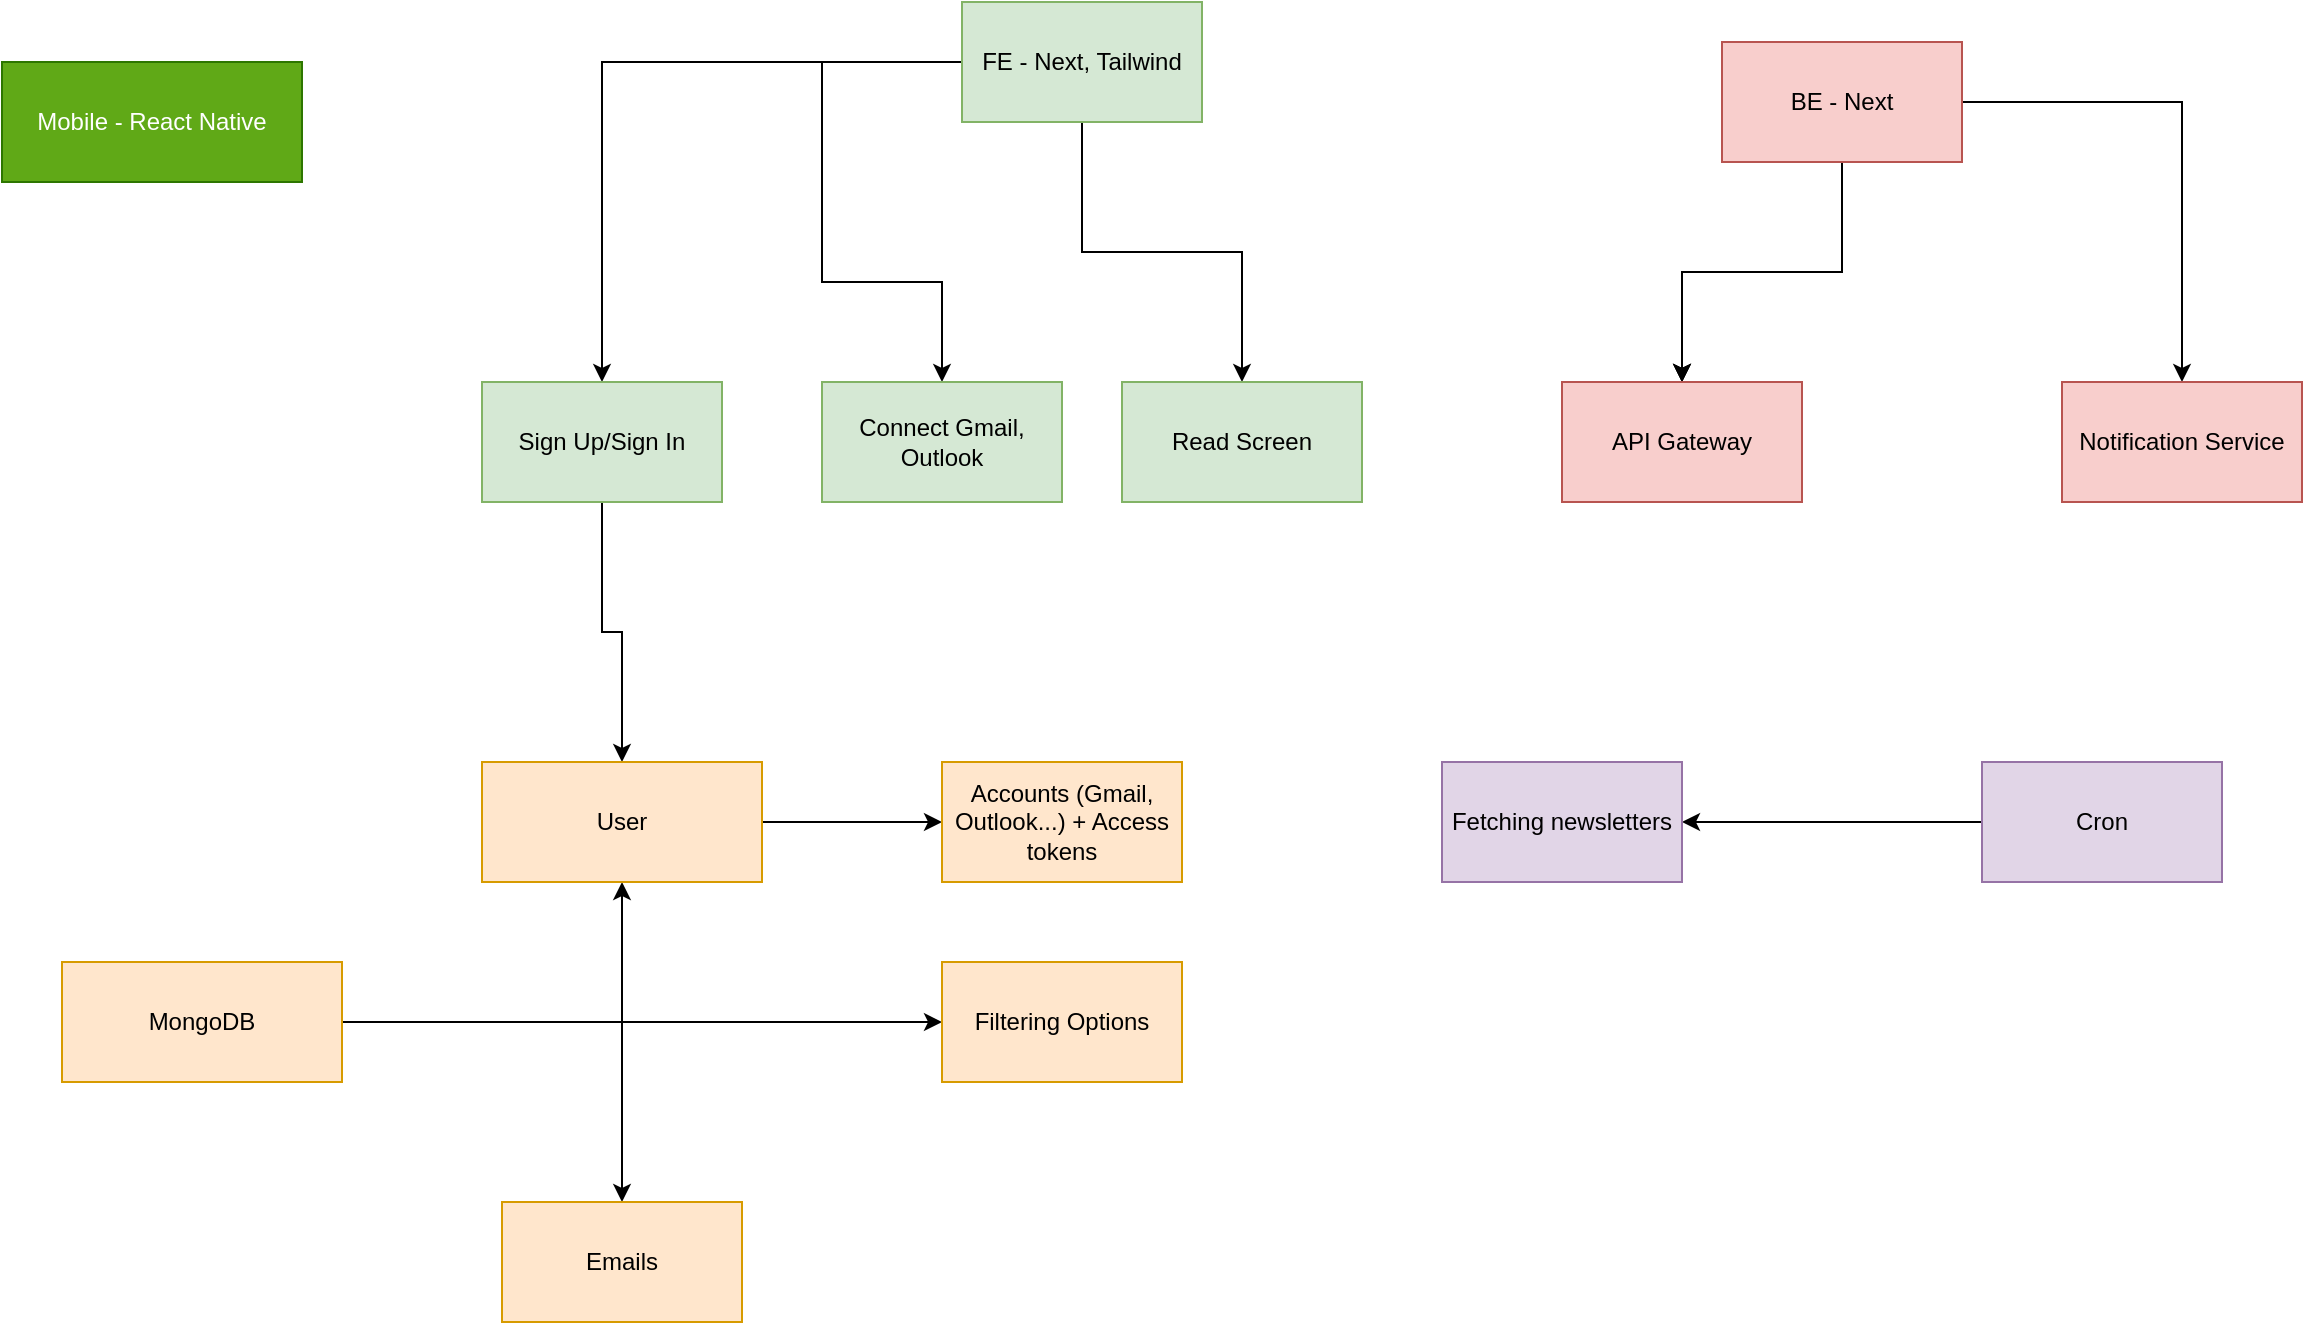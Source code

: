 <mxfile version="24.7.16">
  <diagram name="Trang-1" id="sZ26ORA3GB2YnHU4ORg-">
    <mxGraphModel dx="1834" dy="772" grid="1" gridSize="10" guides="1" tooltips="1" connect="1" arrows="1" fold="1" page="0" pageScale="1" pageWidth="827" pageHeight="1169" math="0" shadow="0">
      <root>
        <mxCell id="0" />
        <mxCell id="1" parent="0" />
        <mxCell id="-4XnIBtAPIhg3w7pLhLC-5" value="" style="edgeStyle=orthogonalEdgeStyle;rounded=0;orthogonalLoop=1;jettySize=auto;html=1;" parent="1" source="-4XnIBtAPIhg3w7pLhLC-1" target="-4XnIBtAPIhg3w7pLhLC-4" edge="1">
          <mxGeometry relative="1" as="geometry" />
        </mxCell>
        <mxCell id="-4XnIBtAPIhg3w7pLhLC-9" value="" style="edgeStyle=orthogonalEdgeStyle;rounded=0;orthogonalLoop=1;jettySize=auto;html=1;entryX=0.5;entryY=0;entryDx=0;entryDy=0;" parent="1" source="-4XnIBtAPIhg3w7pLhLC-1" target="-4XnIBtAPIhg3w7pLhLC-8" edge="1">
          <mxGeometry relative="1" as="geometry">
            <Array as="points">
              <mxPoint x="130" y="190" />
              <mxPoint x="190" y="190" />
            </Array>
          </mxGeometry>
        </mxCell>
        <mxCell id="sn20mlSqS-HbytY9ccLU-24" value="" style="edgeStyle=orthogonalEdgeStyle;rounded=0;orthogonalLoop=1;jettySize=auto;html=1;" edge="1" parent="1" source="-4XnIBtAPIhg3w7pLhLC-1" target="sn20mlSqS-HbytY9ccLU-23">
          <mxGeometry relative="1" as="geometry" />
        </mxCell>
        <mxCell id="-4XnIBtAPIhg3w7pLhLC-1" value="FE - Next, Tailwind" style="rounded=0;whiteSpace=wrap;html=1;fillColor=#d5e8d4;strokeColor=#82b366;" parent="1" vertex="1">
          <mxGeometry x="200" y="50" width="120" height="60" as="geometry" />
        </mxCell>
        <mxCell id="sn20mlSqS-HbytY9ccLU-18" value="" style="edgeStyle=orthogonalEdgeStyle;rounded=0;orthogonalLoop=1;jettySize=auto;html=1;" edge="1" parent="1" source="-4XnIBtAPIhg3w7pLhLC-2" target="sn20mlSqS-HbytY9ccLU-17">
          <mxGeometry relative="1" as="geometry" />
        </mxCell>
        <mxCell id="sn20mlSqS-HbytY9ccLU-19" value="" style="edgeStyle=orthogonalEdgeStyle;rounded=0;orthogonalLoop=1;jettySize=auto;html=1;" edge="1" parent="1" source="-4XnIBtAPIhg3w7pLhLC-2" target="sn20mlSqS-HbytY9ccLU-17">
          <mxGeometry relative="1" as="geometry" />
        </mxCell>
        <mxCell id="sn20mlSqS-HbytY9ccLU-20" value="" style="edgeStyle=orthogonalEdgeStyle;rounded=0;orthogonalLoop=1;jettySize=auto;html=1;" edge="1" parent="1" source="-4XnIBtAPIhg3w7pLhLC-2" target="sn20mlSqS-HbytY9ccLU-17">
          <mxGeometry relative="1" as="geometry" />
        </mxCell>
        <mxCell id="sn20mlSqS-HbytY9ccLU-22" value="" style="edgeStyle=orthogonalEdgeStyle;rounded=0;orthogonalLoop=1;jettySize=auto;html=1;" edge="1" parent="1" source="-4XnIBtAPIhg3w7pLhLC-2" target="sn20mlSqS-HbytY9ccLU-21">
          <mxGeometry relative="1" as="geometry" />
        </mxCell>
        <mxCell id="-4XnIBtAPIhg3w7pLhLC-2" value="BE - Next" style="rounded=0;whiteSpace=wrap;html=1;fillColor=#f8cecc;strokeColor=#b85450;" parent="1" vertex="1">
          <mxGeometry x="580" y="70" width="120" height="60" as="geometry" />
        </mxCell>
        <mxCell id="sn20mlSqS-HbytY9ccLU-10" style="edgeStyle=orthogonalEdgeStyle;rounded=0;orthogonalLoop=1;jettySize=auto;html=1;entryX=0.5;entryY=0;entryDx=0;entryDy=0;" edge="1" parent="1" source="-4XnIBtAPIhg3w7pLhLC-4" target="sn20mlSqS-HbytY9ccLU-5">
          <mxGeometry relative="1" as="geometry" />
        </mxCell>
        <mxCell id="-4XnIBtAPIhg3w7pLhLC-4" value="Sign Up/Sign In" style="rounded=0;whiteSpace=wrap;html=1;fillColor=#d5e8d4;strokeColor=#82b366;" parent="1" vertex="1">
          <mxGeometry x="-40" y="240" width="120" height="60" as="geometry" />
        </mxCell>
        <mxCell id="-4XnIBtAPIhg3w7pLhLC-8" value="Connect Gmail, Outlook" style="rounded=0;whiteSpace=wrap;html=1;fillColor=#d5e8d4;strokeColor=#82b366;" parent="1" vertex="1">
          <mxGeometry x="130" y="240" width="120" height="60" as="geometry" />
        </mxCell>
        <mxCell id="sn20mlSqS-HbytY9ccLU-1" value="Mobile - React Native" style="rounded=0;whiteSpace=wrap;html=1;fillColor=#60a917;strokeColor=#2D7600;fontColor=#ffffff;" vertex="1" parent="1">
          <mxGeometry x="-280" y="80" width="150" height="60" as="geometry" />
        </mxCell>
        <mxCell id="sn20mlSqS-HbytY9ccLU-16" value="" style="edgeStyle=orthogonalEdgeStyle;rounded=0;orthogonalLoop=1;jettySize=auto;html=1;" edge="1" parent="1" source="sn20mlSqS-HbytY9ccLU-2" target="sn20mlSqS-HbytY9ccLU-15">
          <mxGeometry relative="1" as="geometry" />
        </mxCell>
        <mxCell id="sn20mlSqS-HbytY9ccLU-2" value="Cron" style="rounded=0;whiteSpace=wrap;html=1;fillColor=#e1d5e7;strokeColor=#9673a6;" vertex="1" parent="1">
          <mxGeometry x="710" y="430" width="120" height="60" as="geometry" />
        </mxCell>
        <mxCell id="sn20mlSqS-HbytY9ccLU-6" value="" style="edgeStyle=orthogonalEdgeStyle;rounded=0;orthogonalLoop=1;jettySize=auto;html=1;" edge="1" parent="1" source="sn20mlSqS-HbytY9ccLU-3" target="sn20mlSqS-HbytY9ccLU-5">
          <mxGeometry relative="1" as="geometry" />
        </mxCell>
        <mxCell id="sn20mlSqS-HbytY9ccLU-12" value="" style="edgeStyle=orthogonalEdgeStyle;rounded=0;orthogonalLoop=1;jettySize=auto;html=1;" edge="1" parent="1" source="sn20mlSqS-HbytY9ccLU-3" target="sn20mlSqS-HbytY9ccLU-11">
          <mxGeometry relative="1" as="geometry" />
        </mxCell>
        <mxCell id="sn20mlSqS-HbytY9ccLU-14" value="" style="edgeStyle=orthogonalEdgeStyle;rounded=0;orthogonalLoop=1;jettySize=auto;html=1;" edge="1" parent="1" source="sn20mlSqS-HbytY9ccLU-3" target="sn20mlSqS-HbytY9ccLU-13">
          <mxGeometry relative="1" as="geometry" />
        </mxCell>
        <mxCell id="sn20mlSqS-HbytY9ccLU-3" value="MongoDB" style="rounded=0;whiteSpace=wrap;html=1;fillColor=#ffe6cc;strokeColor=#d79b00;" vertex="1" parent="1">
          <mxGeometry x="-250" y="530" width="140" height="60" as="geometry" />
        </mxCell>
        <mxCell id="sn20mlSqS-HbytY9ccLU-8" value="" style="edgeStyle=orthogonalEdgeStyle;rounded=0;orthogonalLoop=1;jettySize=auto;html=1;" edge="1" parent="1" source="sn20mlSqS-HbytY9ccLU-5" target="sn20mlSqS-HbytY9ccLU-7">
          <mxGeometry relative="1" as="geometry" />
        </mxCell>
        <mxCell id="sn20mlSqS-HbytY9ccLU-5" value="User" style="rounded=0;whiteSpace=wrap;html=1;fillColor=#ffe6cc;strokeColor=#d79b00;" vertex="1" parent="1">
          <mxGeometry x="-40" y="430" width="140" height="60" as="geometry" />
        </mxCell>
        <mxCell id="sn20mlSqS-HbytY9ccLU-7" value="Accounts (Gmail, Outlook...) + Access tokens" style="whiteSpace=wrap;html=1;rounded=0;fillColor=#ffe6cc;strokeColor=#d79b00;" vertex="1" parent="1">
          <mxGeometry x="190" y="430" width="120" height="60" as="geometry" />
        </mxCell>
        <mxCell id="sn20mlSqS-HbytY9ccLU-11" value="Emails" style="whiteSpace=wrap;html=1;fillColor=#ffe6cc;strokeColor=#d79b00;rounded=0;" vertex="1" parent="1">
          <mxGeometry x="-30" y="650" width="120" height="60" as="geometry" />
        </mxCell>
        <mxCell id="sn20mlSqS-HbytY9ccLU-13" value="Filtering Options" style="whiteSpace=wrap;html=1;fillColor=#ffe6cc;strokeColor=#d79b00;rounded=0;" vertex="1" parent="1">
          <mxGeometry x="190" y="530" width="120" height="60" as="geometry" />
        </mxCell>
        <mxCell id="sn20mlSqS-HbytY9ccLU-15" value="Fetching newsletters" style="whiteSpace=wrap;html=1;fillColor=#e1d5e7;strokeColor=#9673a6;rounded=0;" vertex="1" parent="1">
          <mxGeometry x="440" y="430" width="120" height="60" as="geometry" />
        </mxCell>
        <mxCell id="sn20mlSqS-HbytY9ccLU-17" value="API Gateway" style="whiteSpace=wrap;html=1;fillColor=#f8cecc;strokeColor=#b85450;rounded=0;" vertex="1" parent="1">
          <mxGeometry x="500" y="240" width="120" height="60" as="geometry" />
        </mxCell>
        <mxCell id="sn20mlSqS-HbytY9ccLU-21" value="Notification Service" style="whiteSpace=wrap;html=1;fillColor=#f8cecc;strokeColor=#b85450;rounded=0;" vertex="1" parent="1">
          <mxGeometry x="750" y="240" width="120" height="60" as="geometry" />
        </mxCell>
        <mxCell id="sn20mlSqS-HbytY9ccLU-23" value="Read Screen" style="whiteSpace=wrap;html=1;fillColor=#d5e8d4;strokeColor=#82b366;rounded=0;" vertex="1" parent="1">
          <mxGeometry x="280" y="240" width="120" height="60" as="geometry" />
        </mxCell>
      </root>
    </mxGraphModel>
  </diagram>
</mxfile>
